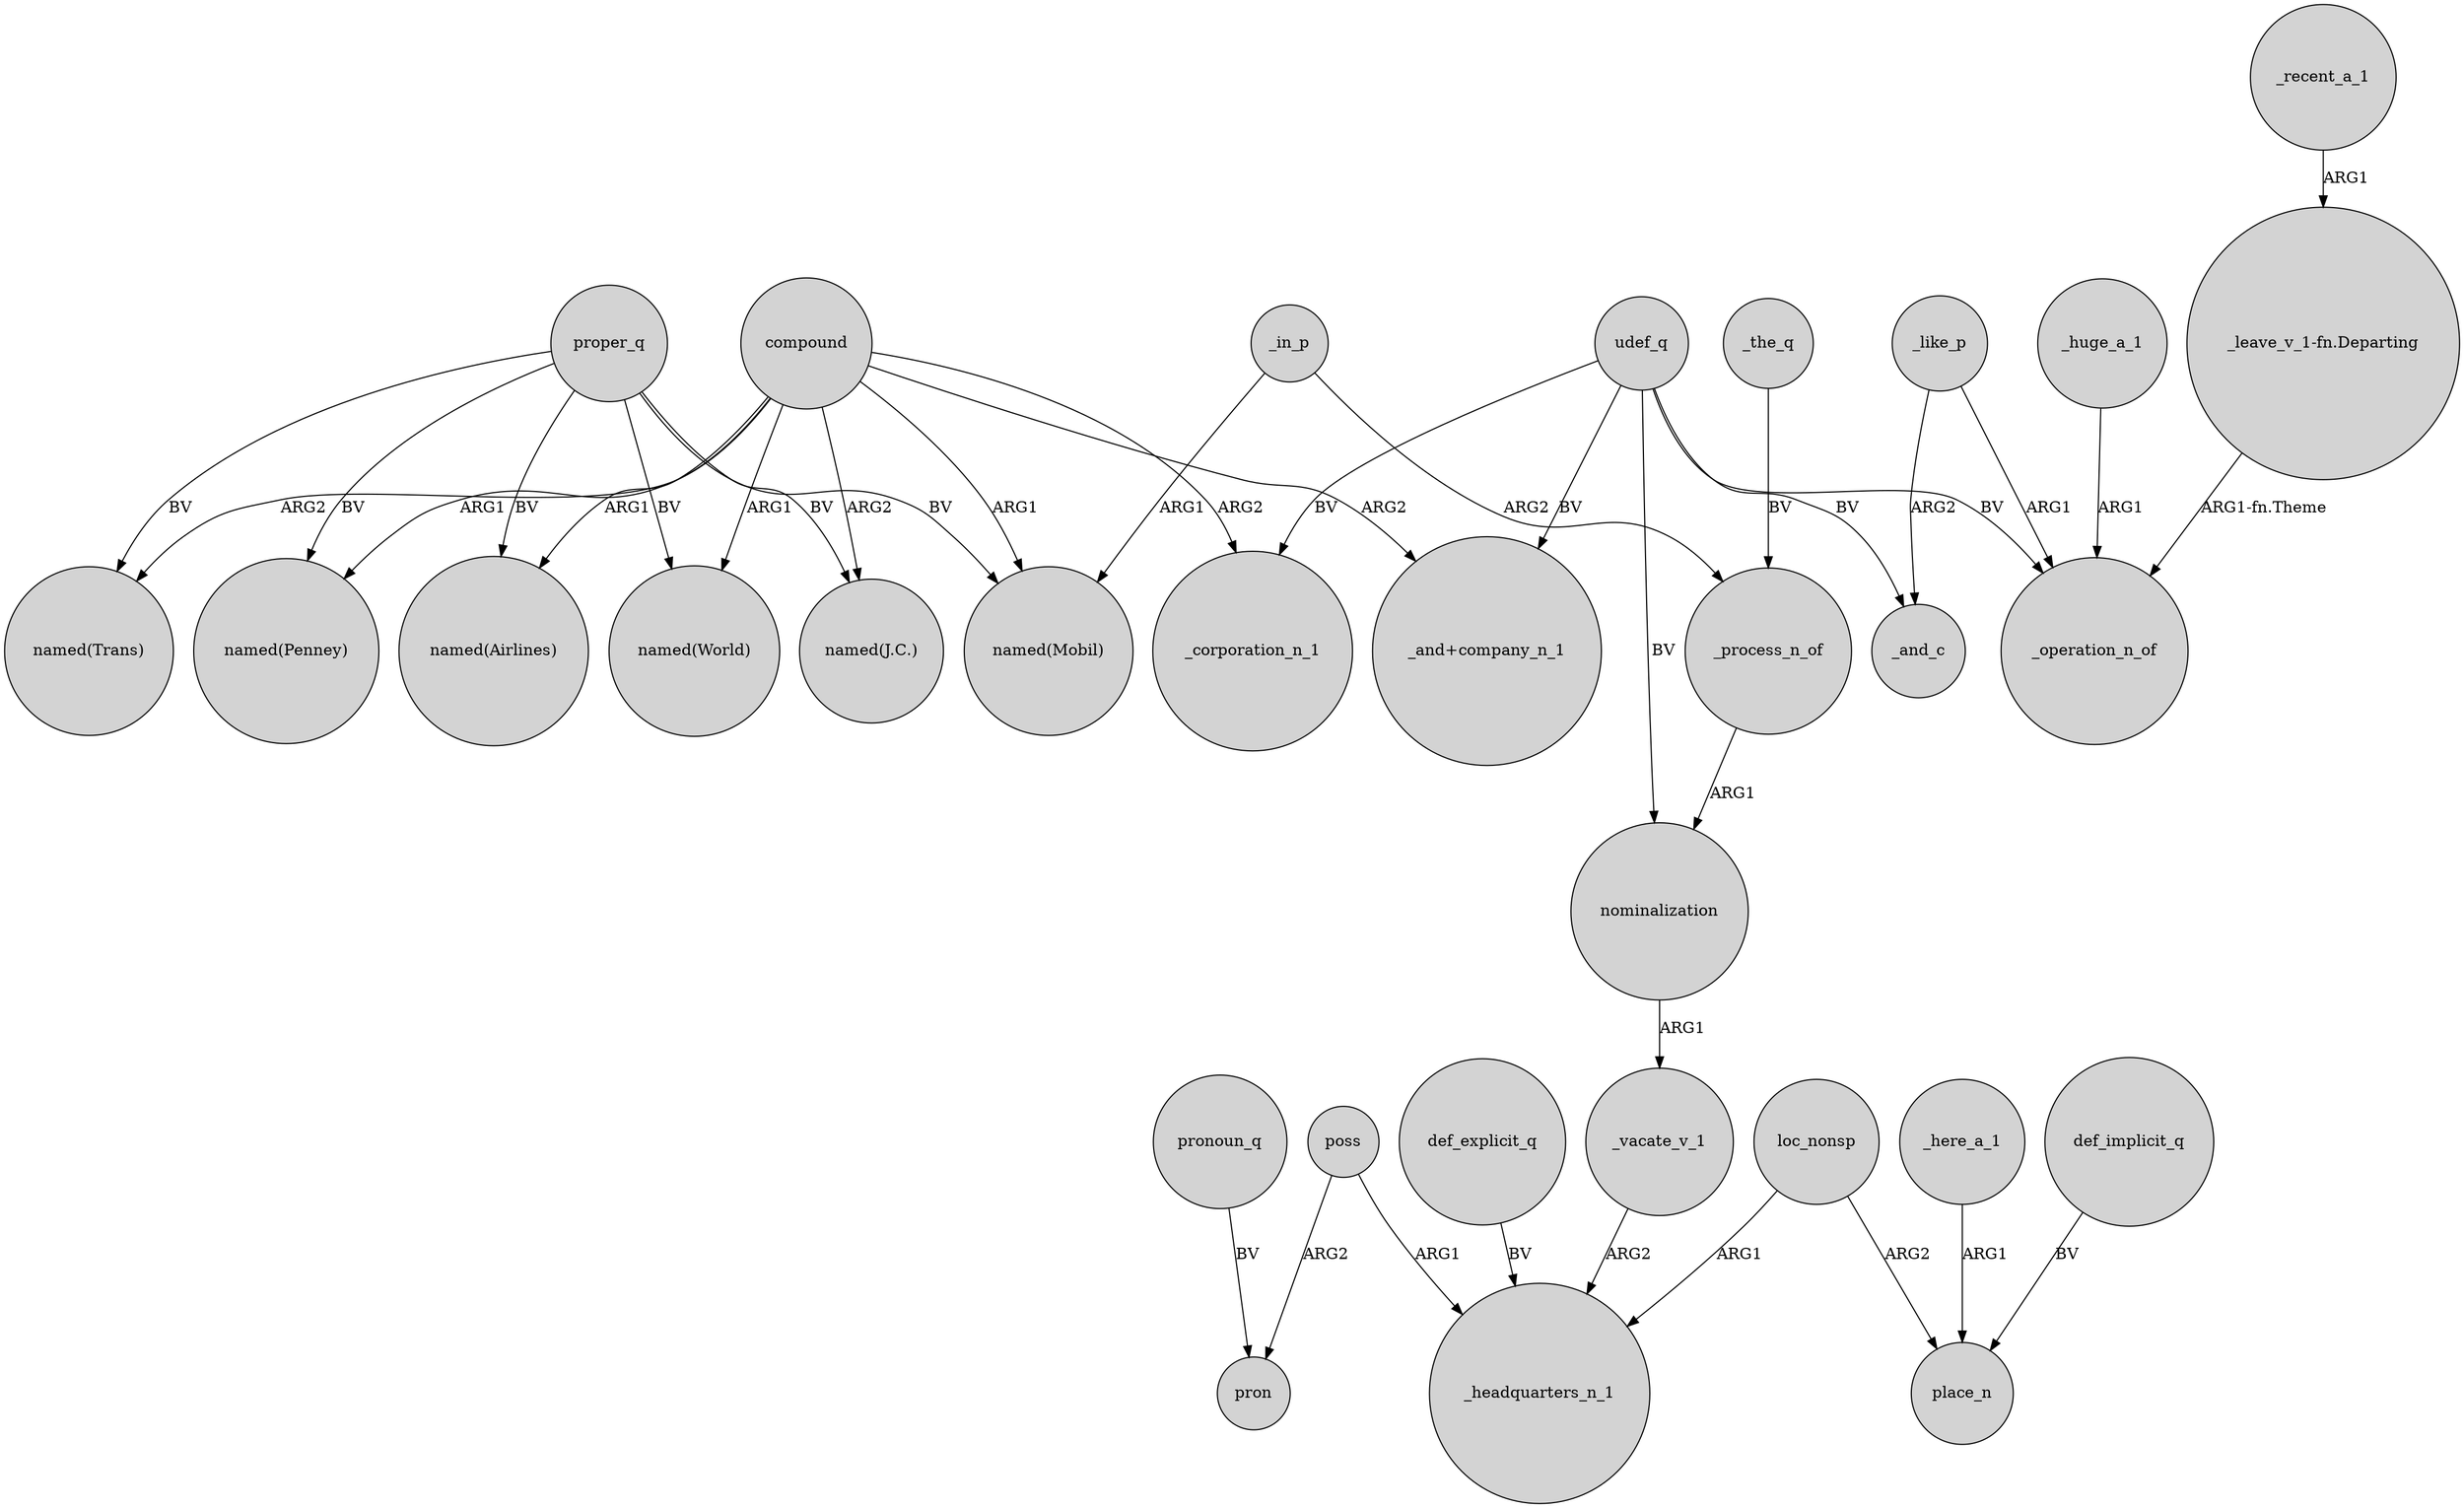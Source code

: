 digraph {
	node [shape=circle style=filled]
	compound -> "named(Trans)" [label=ARG2]
	_here_a_1 -> place_n [label=ARG1]
	poss -> pron [label=ARG2]
	_in_p -> _process_n_of [label=ARG2]
	_huge_a_1 -> _operation_n_of [label=ARG1]
	compound -> _corporation_n_1 [label=ARG2]
	proper_q -> "named(Mobil)" [label=BV]
	_process_n_of -> nominalization [label=ARG1]
	def_implicit_q -> place_n [label=BV]
	compound -> "named(Airlines)" [label=ARG1]
	proper_q -> "named(Trans)" [label=BV]
	_recent_a_1 -> "_leave_v_1-fn.Departing" [label=ARG1]
	compound -> "named(Penney)" [label=ARG1]
	compound -> "named(Mobil)" [label=ARG1]
	nominalization -> _vacate_v_1 [label=ARG1]
	pronoun_q -> pron [label=BV]
	udef_q -> _corporation_n_1 [label=BV]
	_vacate_v_1 -> _headquarters_n_1 [label=ARG2]
	proper_q -> "named(Penney)" [label=BV]
	compound -> "_and+company_n_1" [label=ARG2]
	_in_p -> "named(Mobil)" [label=ARG1]
	loc_nonsp -> _headquarters_n_1 [label=ARG1]
	compound -> "named(World)" [label=ARG1]
	proper_q -> "named(World)" [label=BV]
	udef_q -> nominalization [label=BV]
	compound -> "named(J.C.)" [label=ARG2]
	proper_q -> "named(Airlines)" [label=BV]
	_like_p -> _operation_n_of [label=ARG1]
	loc_nonsp -> place_n [label=ARG2]
	udef_q -> "_and+company_n_1" [label=BV]
	def_explicit_q -> _headquarters_n_1 [label=BV]
	"_leave_v_1-fn.Departing" -> _operation_n_of [label="ARG1-fn.Theme"]
	proper_q -> "named(J.C.)" [label=BV]
	udef_q -> _and_c [label=BV]
	udef_q -> _operation_n_of [label=BV]
	_like_p -> _and_c [label=ARG2]
	_the_q -> _process_n_of [label=BV]
	poss -> _headquarters_n_1 [label=ARG1]
}
